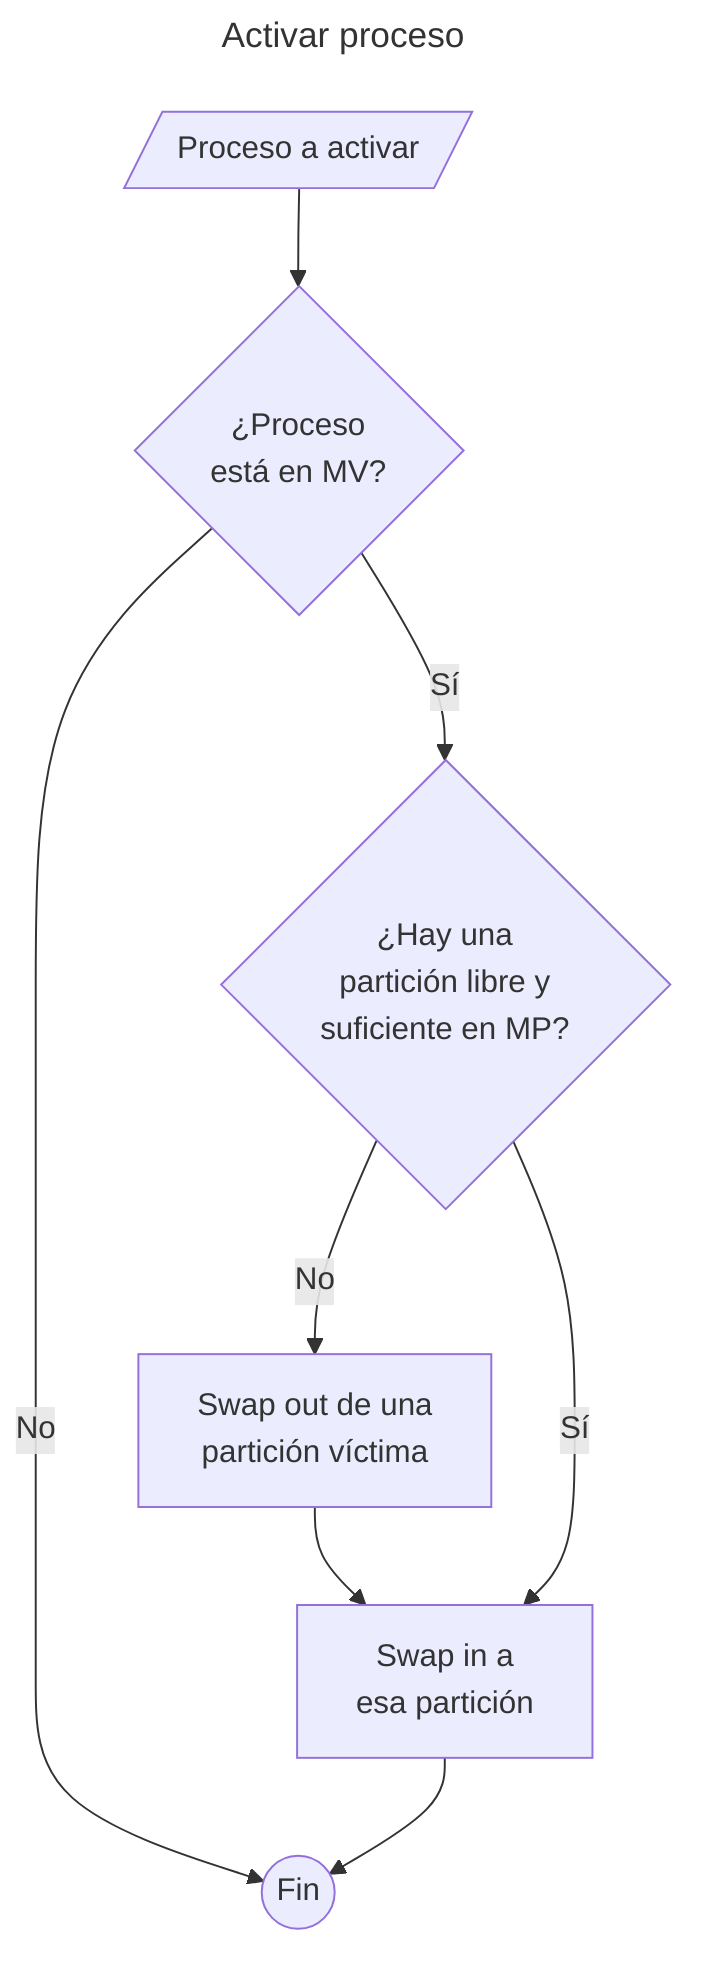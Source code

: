 ---
title: Activar proceso
---
flowchart TD
    H[/Proceso a activar/]
    H --> I{"¿Proceso \n está en MV?"}
    I -- No --> Z
    M -- No --> N[Swap out de una \n partición víctima] --> P
    I -- Sí --> M{"¿Hay una \n partición libre y \n suficiente en MP?"}
    M -- Sí --> P[Swap in a \nesa partición] --> Z
    Z((Fin))